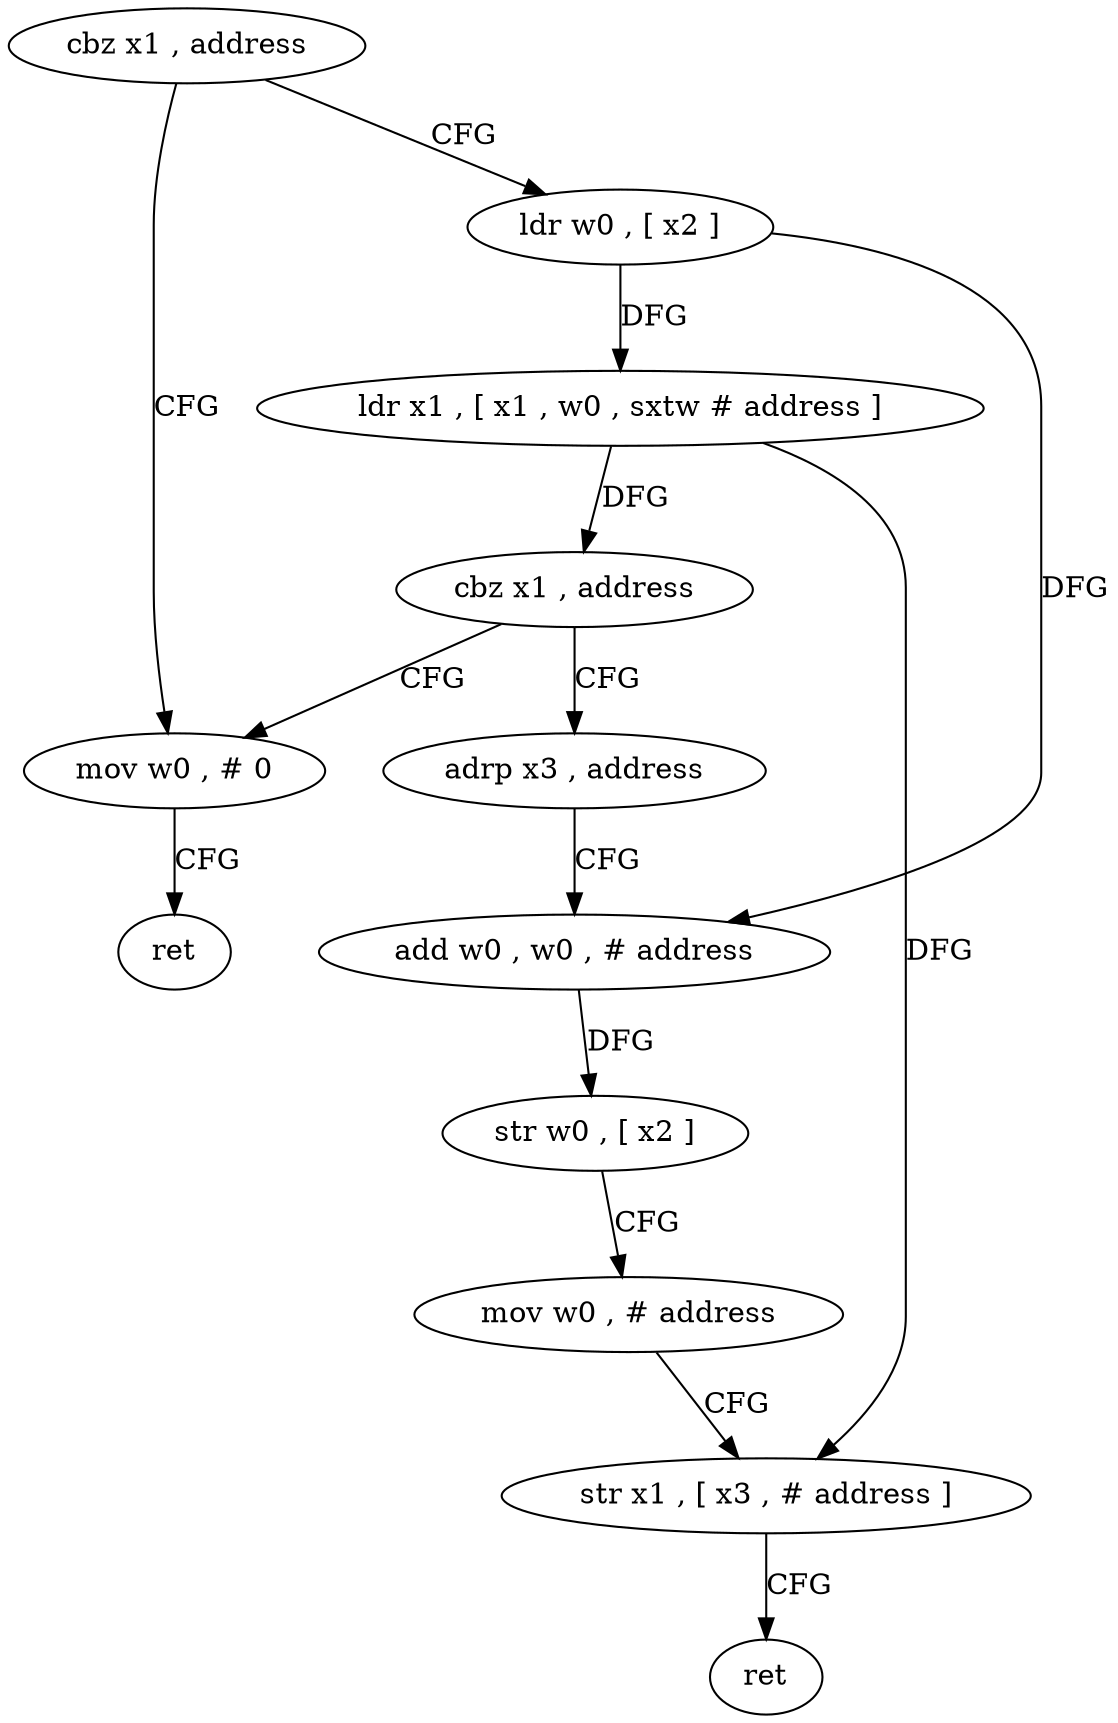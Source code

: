digraph "func" {
"4244224" [label = "cbz x1 , address" ]
"4244264" [label = "mov w0 , # 0" ]
"4244228" [label = "ldr w0 , [ x2 ]" ]
"4244268" [label = "ret" ]
"4244232" [label = "ldr x1 , [ x1 , w0 , sxtw # address ]" ]
"4244236" [label = "cbz x1 , address" ]
"4244240" [label = "adrp x3 , address" ]
"4244244" [label = "add w0 , w0 , # address" ]
"4244248" [label = "str w0 , [ x2 ]" ]
"4244252" [label = "mov w0 , # address" ]
"4244256" [label = "str x1 , [ x3 , # address ]" ]
"4244260" [label = "ret" ]
"4244224" -> "4244264" [ label = "CFG" ]
"4244224" -> "4244228" [ label = "CFG" ]
"4244264" -> "4244268" [ label = "CFG" ]
"4244228" -> "4244232" [ label = "DFG" ]
"4244228" -> "4244244" [ label = "DFG" ]
"4244232" -> "4244236" [ label = "DFG" ]
"4244232" -> "4244256" [ label = "DFG" ]
"4244236" -> "4244264" [ label = "CFG" ]
"4244236" -> "4244240" [ label = "CFG" ]
"4244240" -> "4244244" [ label = "CFG" ]
"4244244" -> "4244248" [ label = "DFG" ]
"4244248" -> "4244252" [ label = "CFG" ]
"4244252" -> "4244256" [ label = "CFG" ]
"4244256" -> "4244260" [ label = "CFG" ]
}
